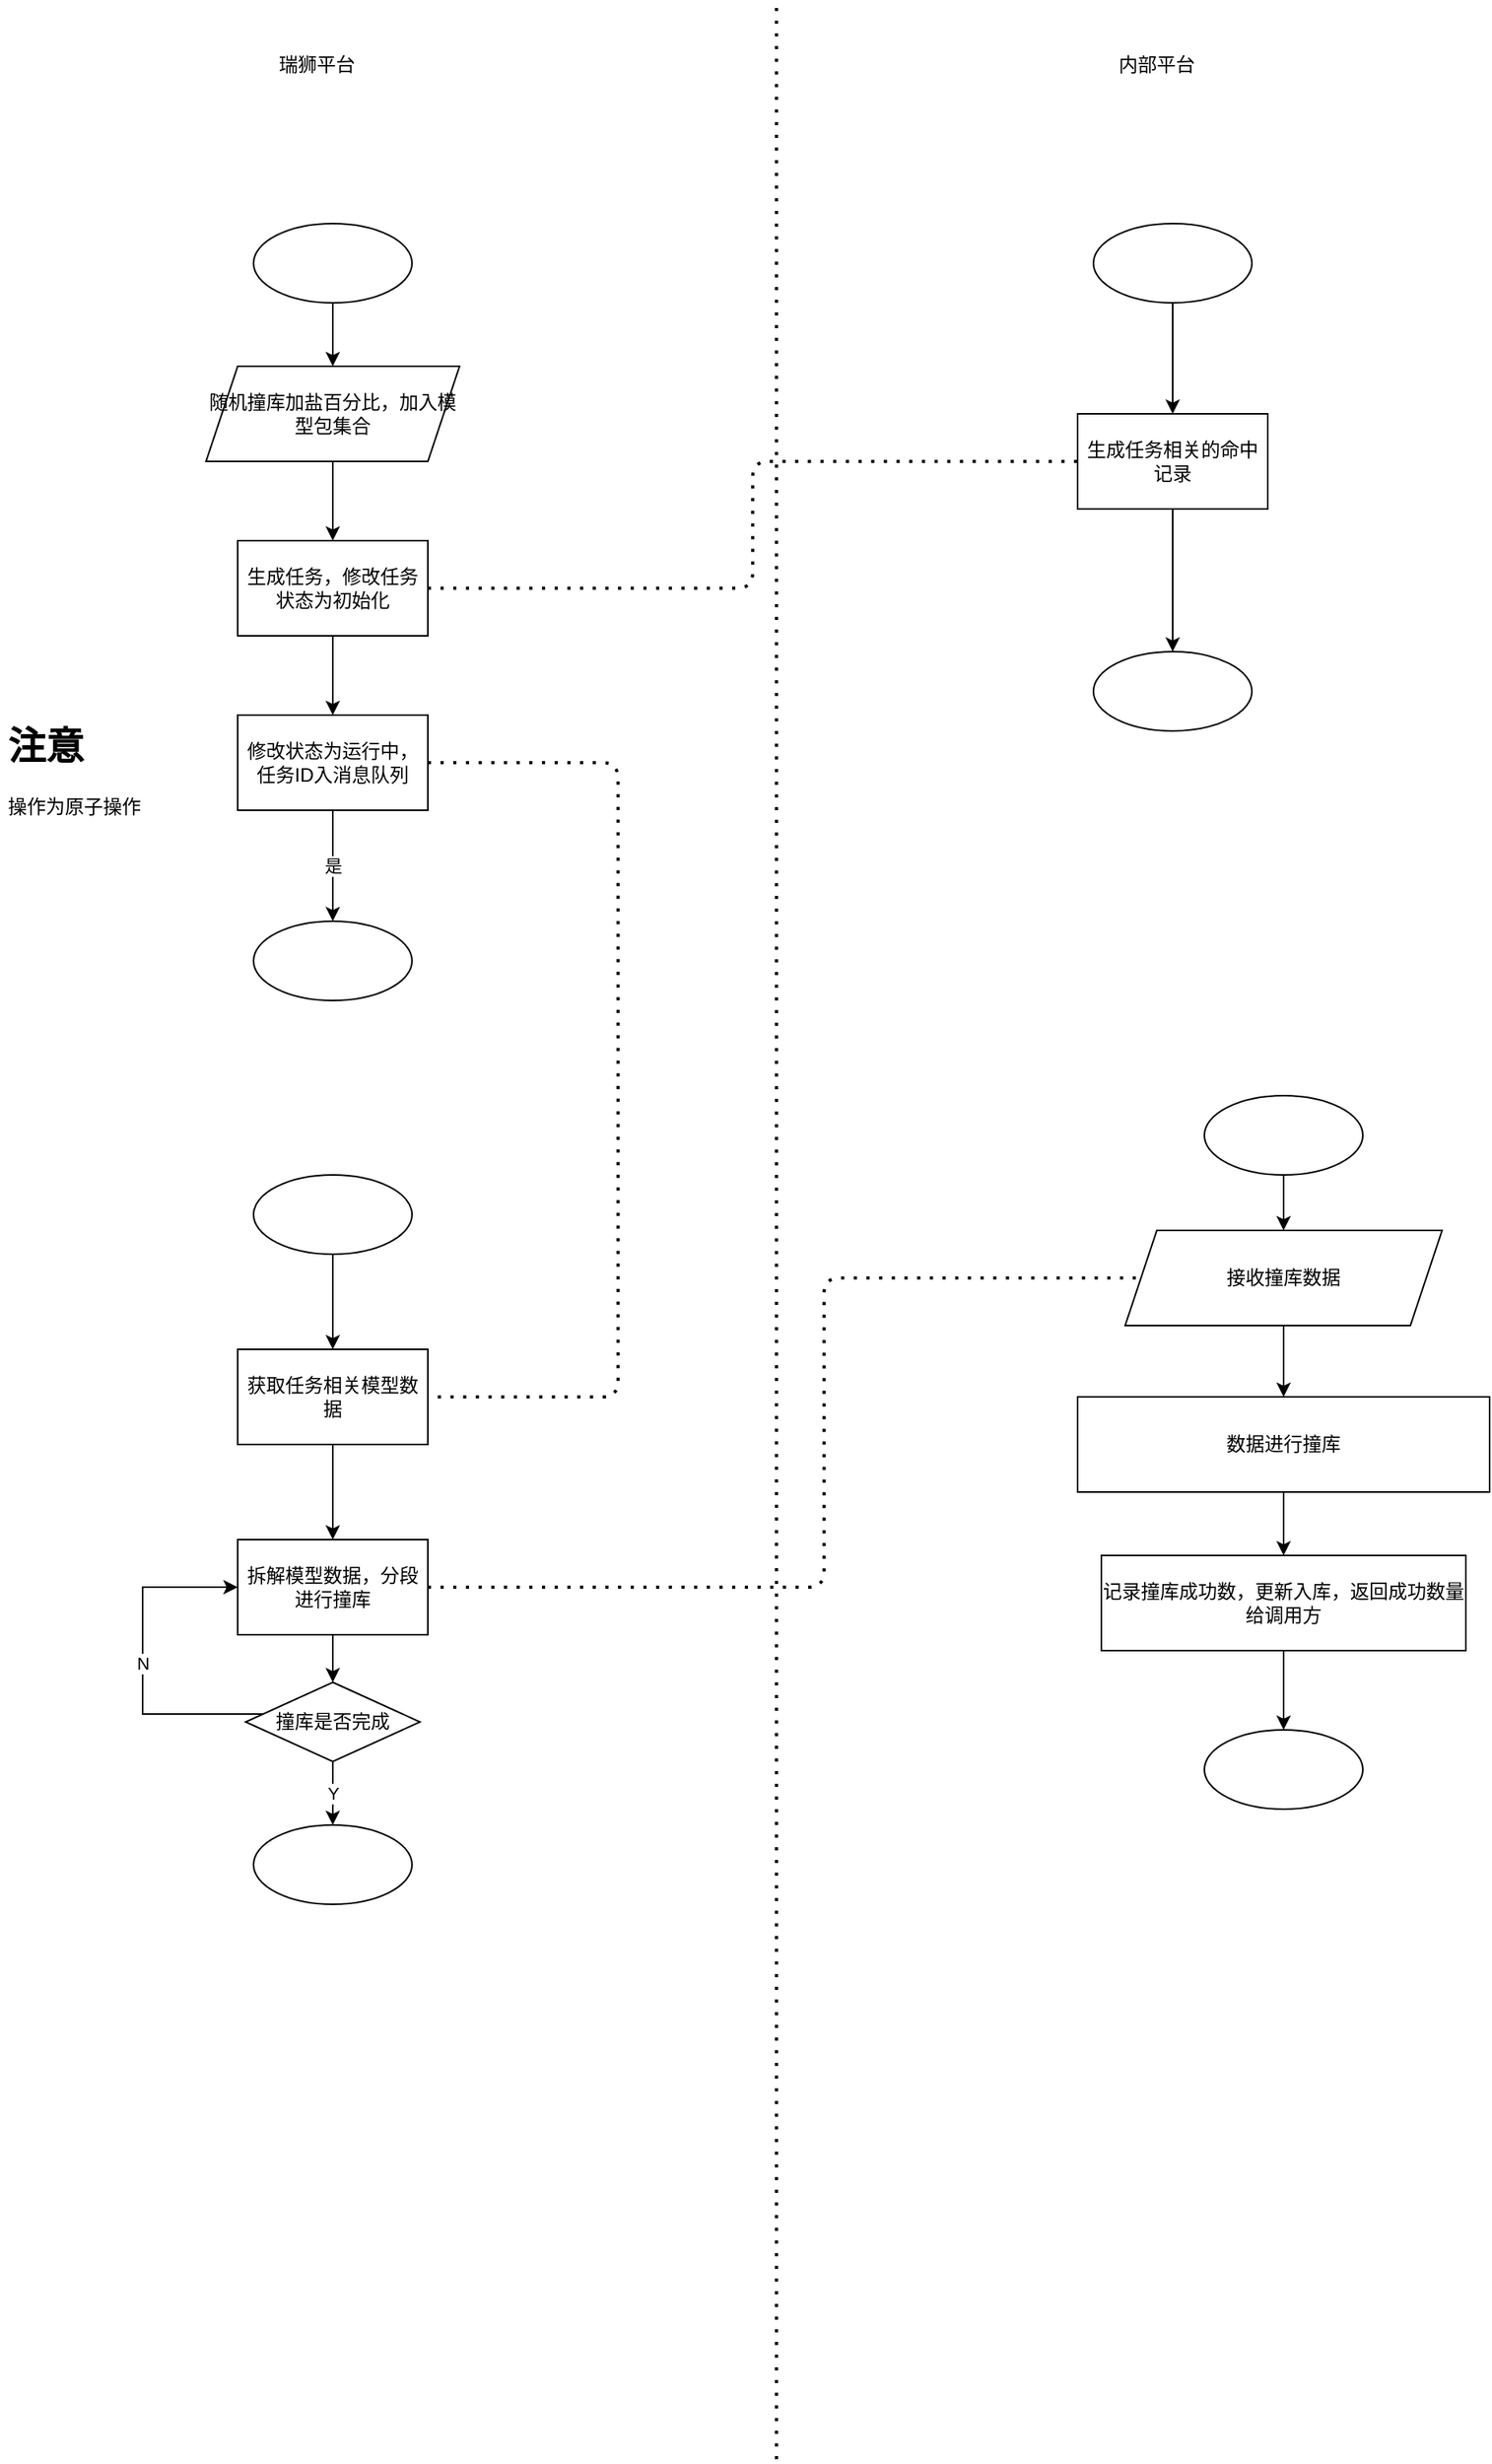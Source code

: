 <mxfile version="14.1.9" type="github">
  <diagram id="C5RBs43oDa-KdzZeNtuy" name="Page-1">
    <mxGraphModel dx="1420" dy="1915" grid="1" gridSize="10" guides="1" tooltips="1" connect="1" arrows="1" fold="1" page="1" pageScale="1" pageWidth="827" pageHeight="1169" math="0" shadow="0">
      <root>
        <mxCell id="WIyWlLk6GJQsqaUBKTNV-0" />
        <mxCell id="WIyWlLk6GJQsqaUBKTNV-1" parent="WIyWlLk6GJQsqaUBKTNV-0" />
        <mxCell id="9n8pv7kTNarqpctBFbzt-11" value="" style="endArrow=none;dashed=1;html=1;dashPattern=1 3;strokeWidth=2;" parent="WIyWlLk6GJQsqaUBKTNV-1" edge="1">
          <mxGeometry width="50" height="50" relative="1" as="geometry">
            <mxPoint x="520" y="1460" as="sourcePoint" />
            <mxPoint x="520" y="-90" as="targetPoint" />
          </mxGeometry>
        </mxCell>
        <mxCell id="9n8pv7kTNarqpctBFbzt-12" value="瑞狮平台" style="text;html=1;strokeColor=none;fillColor=none;align=center;verticalAlign=middle;whiteSpace=wrap;rounded=0;" parent="WIyWlLk6GJQsqaUBKTNV-1" vertex="1">
          <mxGeometry x="190" y="-60" width="80" height="20" as="geometry" />
        </mxCell>
        <mxCell id="9n8pv7kTNarqpctBFbzt-13" value="内部平台" style="text;html=1;strokeColor=none;fillColor=none;align=center;verticalAlign=middle;whiteSpace=wrap;rounded=0;" parent="WIyWlLk6GJQsqaUBKTNV-1" vertex="1">
          <mxGeometry x="720" y="-60" width="80" height="20" as="geometry" />
        </mxCell>
        <mxCell id="9n8pv7kTNarqpctBFbzt-44" value="" style="edgeStyle=orthogonalEdgeStyle;rounded=0;orthogonalLoop=1;jettySize=auto;html=1;" parent="WIyWlLk6GJQsqaUBKTNV-1" source="9n8pv7kTNarqpctBFbzt-36" target="9n8pv7kTNarqpctBFbzt-42" edge="1">
          <mxGeometry relative="1" as="geometry" />
        </mxCell>
        <mxCell id="9n8pv7kTNarqpctBFbzt-36" value="" style="ellipse;whiteSpace=wrap;html=1;" parent="WIyWlLk6GJQsqaUBKTNV-1" vertex="1">
          <mxGeometry x="190" y="50" width="100" height="50" as="geometry" />
        </mxCell>
        <mxCell id="9n8pv7kTNarqpctBFbzt-38" value="" style="ellipse;whiteSpace=wrap;html=1;" parent="WIyWlLk6GJQsqaUBKTNV-1" vertex="1">
          <mxGeometry x="190" y="490" width="100" height="50" as="geometry" />
        </mxCell>
        <mxCell id="9n8pv7kTNarqpctBFbzt-39" value="" style="ellipse;whiteSpace=wrap;html=1;" parent="WIyWlLk6GJQsqaUBKTNV-1" vertex="1">
          <mxGeometry x="720" y="320" width="100" height="50" as="geometry" />
        </mxCell>
        <mxCell id="t0oIC9VBlS0Dt5mlUVpX-11" value="" style="edgeStyle=orthogonalEdgeStyle;rounded=0;orthogonalLoop=1;jettySize=auto;html=1;" edge="1" parent="WIyWlLk6GJQsqaUBKTNV-1" source="9n8pv7kTNarqpctBFbzt-40" target="t0oIC9VBlS0Dt5mlUVpX-10">
          <mxGeometry relative="1" as="geometry" />
        </mxCell>
        <mxCell id="9n8pv7kTNarqpctBFbzt-40" value="" style="ellipse;whiteSpace=wrap;html=1;" parent="WIyWlLk6GJQsqaUBKTNV-1" vertex="1">
          <mxGeometry x="720" y="50" width="100" height="50" as="geometry" />
        </mxCell>
        <mxCell id="9n8pv7kTNarqpctBFbzt-46" value="" style="edgeStyle=orthogonalEdgeStyle;rounded=0;orthogonalLoop=1;jettySize=auto;html=1;" parent="WIyWlLk6GJQsqaUBKTNV-1" source="9n8pv7kTNarqpctBFbzt-41" target="9n8pv7kTNarqpctBFbzt-43" edge="1">
          <mxGeometry relative="1" as="geometry" />
        </mxCell>
        <mxCell id="9n8pv7kTNarqpctBFbzt-41" value="生成任务，修改任务状态为初始化" style="rounded=0;whiteSpace=wrap;html=1;" parent="WIyWlLk6GJQsqaUBKTNV-1" vertex="1">
          <mxGeometry x="180" y="250" width="120" height="60" as="geometry" />
        </mxCell>
        <mxCell id="9n8pv7kTNarqpctBFbzt-45" value="" style="edgeStyle=orthogonalEdgeStyle;rounded=0;orthogonalLoop=1;jettySize=auto;html=1;" parent="WIyWlLk6GJQsqaUBKTNV-1" source="9n8pv7kTNarqpctBFbzt-42" target="9n8pv7kTNarqpctBFbzt-41" edge="1">
          <mxGeometry relative="1" as="geometry" />
        </mxCell>
        <mxCell id="9n8pv7kTNarqpctBFbzt-42" value="随机撞库加盐百分比，加入模型包集合" style="shape=parallelogram;perimeter=parallelogramPerimeter;whiteSpace=wrap;html=1;fixedSize=1;" parent="WIyWlLk6GJQsqaUBKTNV-1" vertex="1">
          <mxGeometry x="160" y="140" width="160" height="60" as="geometry" />
        </mxCell>
        <mxCell id="9n8pv7kTNarqpctBFbzt-47" value="是" style="edgeStyle=orthogonalEdgeStyle;rounded=0;orthogonalLoop=1;jettySize=auto;html=1;exitX=0.5;exitY=1;exitDx=0;exitDy=0;" parent="WIyWlLk6GJQsqaUBKTNV-1" source="9n8pv7kTNarqpctBFbzt-43" target="9n8pv7kTNarqpctBFbzt-38" edge="1">
          <mxGeometry relative="1" as="geometry">
            <mxPoint x="240" y="510" as="sourcePoint" />
          </mxGeometry>
        </mxCell>
        <mxCell id="9n8pv7kTNarqpctBFbzt-43" value="修改状态为运行中，任务ID入消息队列" style="rounded=0;whiteSpace=wrap;html=1;" parent="WIyWlLk6GJQsqaUBKTNV-1" vertex="1">
          <mxGeometry x="180" y="360" width="120" height="60" as="geometry" />
        </mxCell>
        <mxCell id="9n8pv7kTNarqpctBFbzt-56" value="&lt;h1&gt;注意&lt;/h1&gt;&lt;p&gt;操作为原子操作&lt;/p&gt;" style="text;html=1;strokeColor=none;fillColor=none;spacing=5;spacingTop=-20;whiteSpace=wrap;overflow=hidden;rounded=0;" parent="WIyWlLk6GJQsqaUBKTNV-1" vertex="1">
          <mxGeometry x="30" y="360" width="140" height="90" as="geometry" />
        </mxCell>
        <mxCell id="t0oIC9VBlS0Dt5mlUVpX-0" value="" style="ellipse;whiteSpace=wrap;html=1;" vertex="1" parent="WIyWlLk6GJQsqaUBKTNV-1">
          <mxGeometry x="790" y="1000" width="100" height="50" as="geometry" />
        </mxCell>
        <mxCell id="t0oIC9VBlS0Dt5mlUVpX-1" value="" style="edgeStyle=orthogonalEdgeStyle;rounded=0;orthogonalLoop=1;jettySize=auto;html=1;" edge="1" parent="WIyWlLk6GJQsqaUBKTNV-1" source="t0oIC9VBlS0Dt5mlUVpX-5" target="t0oIC9VBlS0Dt5mlUVpX-4">
          <mxGeometry relative="1" as="geometry" />
        </mxCell>
        <mxCell id="t0oIC9VBlS0Dt5mlUVpX-2" value="" style="ellipse;whiteSpace=wrap;html=1;" vertex="1" parent="WIyWlLk6GJQsqaUBKTNV-1">
          <mxGeometry x="790" y="600" width="100" height="50" as="geometry" />
        </mxCell>
        <mxCell id="t0oIC9VBlS0Dt5mlUVpX-3" value="" style="edgeStyle=orthogonalEdgeStyle;rounded=0;orthogonalLoop=1;jettySize=auto;html=1;" edge="1" parent="WIyWlLk6GJQsqaUBKTNV-1" source="t0oIC9VBlS0Dt5mlUVpX-4" target="t0oIC9VBlS0Dt5mlUVpX-8">
          <mxGeometry relative="1" as="geometry" />
        </mxCell>
        <mxCell id="t0oIC9VBlS0Dt5mlUVpX-4" value="数据进行撞库" style="rounded=0;whiteSpace=wrap;html=1;" vertex="1" parent="WIyWlLk6GJQsqaUBKTNV-1">
          <mxGeometry x="710" y="790" width="260" height="60" as="geometry" />
        </mxCell>
        <mxCell id="t0oIC9VBlS0Dt5mlUVpX-5" value="接收撞库数据" style="shape=parallelogram;perimeter=parallelogramPerimeter;whiteSpace=wrap;html=1;fixedSize=1;" vertex="1" parent="WIyWlLk6GJQsqaUBKTNV-1">
          <mxGeometry x="740" y="685" width="200" height="60" as="geometry" />
        </mxCell>
        <mxCell id="t0oIC9VBlS0Dt5mlUVpX-6" value="" style="edgeStyle=orthogonalEdgeStyle;rounded=0;orthogonalLoop=1;jettySize=auto;html=1;" edge="1" parent="WIyWlLk6GJQsqaUBKTNV-1" source="t0oIC9VBlS0Dt5mlUVpX-2" target="t0oIC9VBlS0Dt5mlUVpX-5">
          <mxGeometry relative="1" as="geometry">
            <mxPoint x="840" y="670" as="sourcePoint" />
            <mxPoint x="840" y="765" as="targetPoint" />
          </mxGeometry>
        </mxCell>
        <mxCell id="t0oIC9VBlS0Dt5mlUVpX-7" value="" style="edgeStyle=orthogonalEdgeStyle;rounded=0;orthogonalLoop=1;jettySize=auto;html=1;" edge="1" parent="WIyWlLk6GJQsqaUBKTNV-1" source="t0oIC9VBlS0Dt5mlUVpX-8" target="t0oIC9VBlS0Dt5mlUVpX-0">
          <mxGeometry relative="1" as="geometry" />
        </mxCell>
        <mxCell id="t0oIC9VBlS0Dt5mlUVpX-8" value="记录撞库成功数，更新入库，返回成功数量给调用方" style="rounded=0;whiteSpace=wrap;html=1;" vertex="1" parent="WIyWlLk6GJQsqaUBKTNV-1">
          <mxGeometry x="725" y="890" width="230" height="60" as="geometry" />
        </mxCell>
        <mxCell id="t0oIC9VBlS0Dt5mlUVpX-9" value="" style="endArrow=none;dashed=1;html=1;dashPattern=1 3;strokeWidth=2;exitX=1;exitY=0.5;exitDx=0;exitDy=0;entryX=0;entryY=0.5;entryDx=0;entryDy=0;edgeStyle=orthogonalEdgeStyle;" edge="1" parent="WIyWlLk6GJQsqaUBKTNV-1" source="9n8pv7kTNarqpctBFbzt-41" target="t0oIC9VBlS0Dt5mlUVpX-10">
          <mxGeometry width="50" height="50" relative="1" as="geometry">
            <mxPoint x="380" y="300" as="sourcePoint" />
            <mxPoint x="620" y="270" as="targetPoint" />
          </mxGeometry>
        </mxCell>
        <mxCell id="t0oIC9VBlS0Dt5mlUVpX-12" value="" style="edgeStyle=orthogonalEdgeStyle;rounded=0;orthogonalLoop=1;jettySize=auto;html=1;" edge="1" parent="WIyWlLk6GJQsqaUBKTNV-1" source="t0oIC9VBlS0Dt5mlUVpX-10" target="9n8pv7kTNarqpctBFbzt-39">
          <mxGeometry relative="1" as="geometry" />
        </mxCell>
        <mxCell id="t0oIC9VBlS0Dt5mlUVpX-10" value="生成任务相关的命中记录" style="rounded=0;whiteSpace=wrap;html=1;" vertex="1" parent="WIyWlLk6GJQsqaUBKTNV-1">
          <mxGeometry x="710" y="170" width="120" height="60" as="geometry" />
        </mxCell>
        <mxCell id="t0oIC9VBlS0Dt5mlUVpX-17" value="" style="edgeStyle=orthogonalEdgeStyle;rounded=0;orthogonalLoop=1;jettySize=auto;html=1;" edge="1" parent="WIyWlLk6GJQsqaUBKTNV-1" source="t0oIC9VBlS0Dt5mlUVpX-13" target="t0oIC9VBlS0Dt5mlUVpX-15">
          <mxGeometry relative="1" as="geometry" />
        </mxCell>
        <mxCell id="t0oIC9VBlS0Dt5mlUVpX-13" value="" style="ellipse;whiteSpace=wrap;html=1;" vertex="1" parent="WIyWlLk6GJQsqaUBKTNV-1">
          <mxGeometry x="190" y="650" width="100" height="50" as="geometry" />
        </mxCell>
        <mxCell id="t0oIC9VBlS0Dt5mlUVpX-14" value="" style="ellipse;whiteSpace=wrap;html=1;" vertex="1" parent="WIyWlLk6GJQsqaUBKTNV-1">
          <mxGeometry x="190" y="1060" width="100" height="50" as="geometry" />
        </mxCell>
        <mxCell id="t0oIC9VBlS0Dt5mlUVpX-21" value="" style="edgeStyle=orthogonalEdgeStyle;rounded=0;orthogonalLoop=1;jettySize=auto;html=1;" edge="1" parent="WIyWlLk6GJQsqaUBKTNV-1" source="t0oIC9VBlS0Dt5mlUVpX-15" target="t0oIC9VBlS0Dt5mlUVpX-18">
          <mxGeometry relative="1" as="geometry" />
        </mxCell>
        <mxCell id="t0oIC9VBlS0Dt5mlUVpX-15" value="获取任务相关模型数据" style="rounded=0;whiteSpace=wrap;html=1;" vertex="1" parent="WIyWlLk6GJQsqaUBKTNV-1">
          <mxGeometry x="180" y="760" width="120" height="60" as="geometry" />
        </mxCell>
        <mxCell id="t0oIC9VBlS0Dt5mlUVpX-16" value="" style="endArrow=none;dashed=1;html=1;dashPattern=1 3;strokeWidth=2;exitX=1;exitY=0.5;exitDx=0;exitDy=0;entryX=1;entryY=0.5;entryDx=0;entryDy=0;edgeStyle=orthogonalEdgeStyle;" edge="1" parent="WIyWlLk6GJQsqaUBKTNV-1" source="9n8pv7kTNarqpctBFbzt-43" target="t0oIC9VBlS0Dt5mlUVpX-15">
          <mxGeometry width="50" height="50" relative="1" as="geometry">
            <mxPoint x="400" y="510" as="sourcePoint" />
            <mxPoint x="450" y="460" as="targetPoint" />
            <Array as="points">
              <mxPoint x="420" y="390" />
              <mxPoint x="420" y="790" />
            </Array>
          </mxGeometry>
        </mxCell>
        <mxCell id="t0oIC9VBlS0Dt5mlUVpX-22" value="Y" style="edgeStyle=orthogonalEdgeStyle;rounded=0;orthogonalLoop=1;jettySize=auto;html=1;" edge="1" parent="WIyWlLk6GJQsqaUBKTNV-1" source="t0oIC9VBlS0Dt5mlUVpX-23" target="t0oIC9VBlS0Dt5mlUVpX-14">
          <mxGeometry relative="1" as="geometry" />
        </mxCell>
        <mxCell id="t0oIC9VBlS0Dt5mlUVpX-18" value="拆解模型数据，分段进行撞库" style="rounded=0;whiteSpace=wrap;html=1;" vertex="1" parent="WIyWlLk6GJQsqaUBKTNV-1">
          <mxGeometry x="180" y="880" width="120" height="60" as="geometry" />
        </mxCell>
        <mxCell id="t0oIC9VBlS0Dt5mlUVpX-20" value="" style="endArrow=none;dashed=1;html=1;dashPattern=1 3;strokeWidth=2;exitX=1;exitY=0.5;exitDx=0;exitDy=0;entryX=0;entryY=0.5;entryDx=0;entryDy=0;edgeStyle=orthogonalEdgeStyle;" edge="1" parent="WIyWlLk6GJQsqaUBKTNV-1" source="t0oIC9VBlS0Dt5mlUVpX-18" target="t0oIC9VBlS0Dt5mlUVpX-5">
          <mxGeometry width="50" height="50" relative="1" as="geometry">
            <mxPoint x="390" y="870" as="sourcePoint" />
            <mxPoint x="440" y="820" as="targetPoint" />
            <Array as="points">
              <mxPoint x="550" y="910" />
              <mxPoint x="550" y="715" />
            </Array>
          </mxGeometry>
        </mxCell>
        <mxCell id="t0oIC9VBlS0Dt5mlUVpX-25" value="N" style="edgeStyle=orthogonalEdgeStyle;rounded=0;orthogonalLoop=1;jettySize=auto;html=1;entryX=0;entryY=0.5;entryDx=0;entryDy=0;" edge="1" parent="WIyWlLk6GJQsqaUBKTNV-1" source="t0oIC9VBlS0Dt5mlUVpX-23" target="t0oIC9VBlS0Dt5mlUVpX-18">
          <mxGeometry relative="1" as="geometry">
            <Array as="points">
              <mxPoint x="120" y="990" />
              <mxPoint x="120" y="910" />
            </Array>
          </mxGeometry>
        </mxCell>
        <mxCell id="t0oIC9VBlS0Dt5mlUVpX-23" value="撞库是否完成" style="rhombus;whiteSpace=wrap;html=1;" vertex="1" parent="WIyWlLk6GJQsqaUBKTNV-1">
          <mxGeometry x="185" y="970" width="110" height="50" as="geometry" />
        </mxCell>
        <mxCell id="t0oIC9VBlS0Dt5mlUVpX-24" value="" style="edgeStyle=orthogonalEdgeStyle;rounded=0;orthogonalLoop=1;jettySize=auto;html=1;" edge="1" parent="WIyWlLk6GJQsqaUBKTNV-1" source="t0oIC9VBlS0Dt5mlUVpX-18" target="t0oIC9VBlS0Dt5mlUVpX-23">
          <mxGeometry relative="1" as="geometry">
            <mxPoint x="240" y="940" as="sourcePoint" />
            <mxPoint x="240" y="1060" as="targetPoint" />
          </mxGeometry>
        </mxCell>
      </root>
    </mxGraphModel>
  </diagram>
</mxfile>
